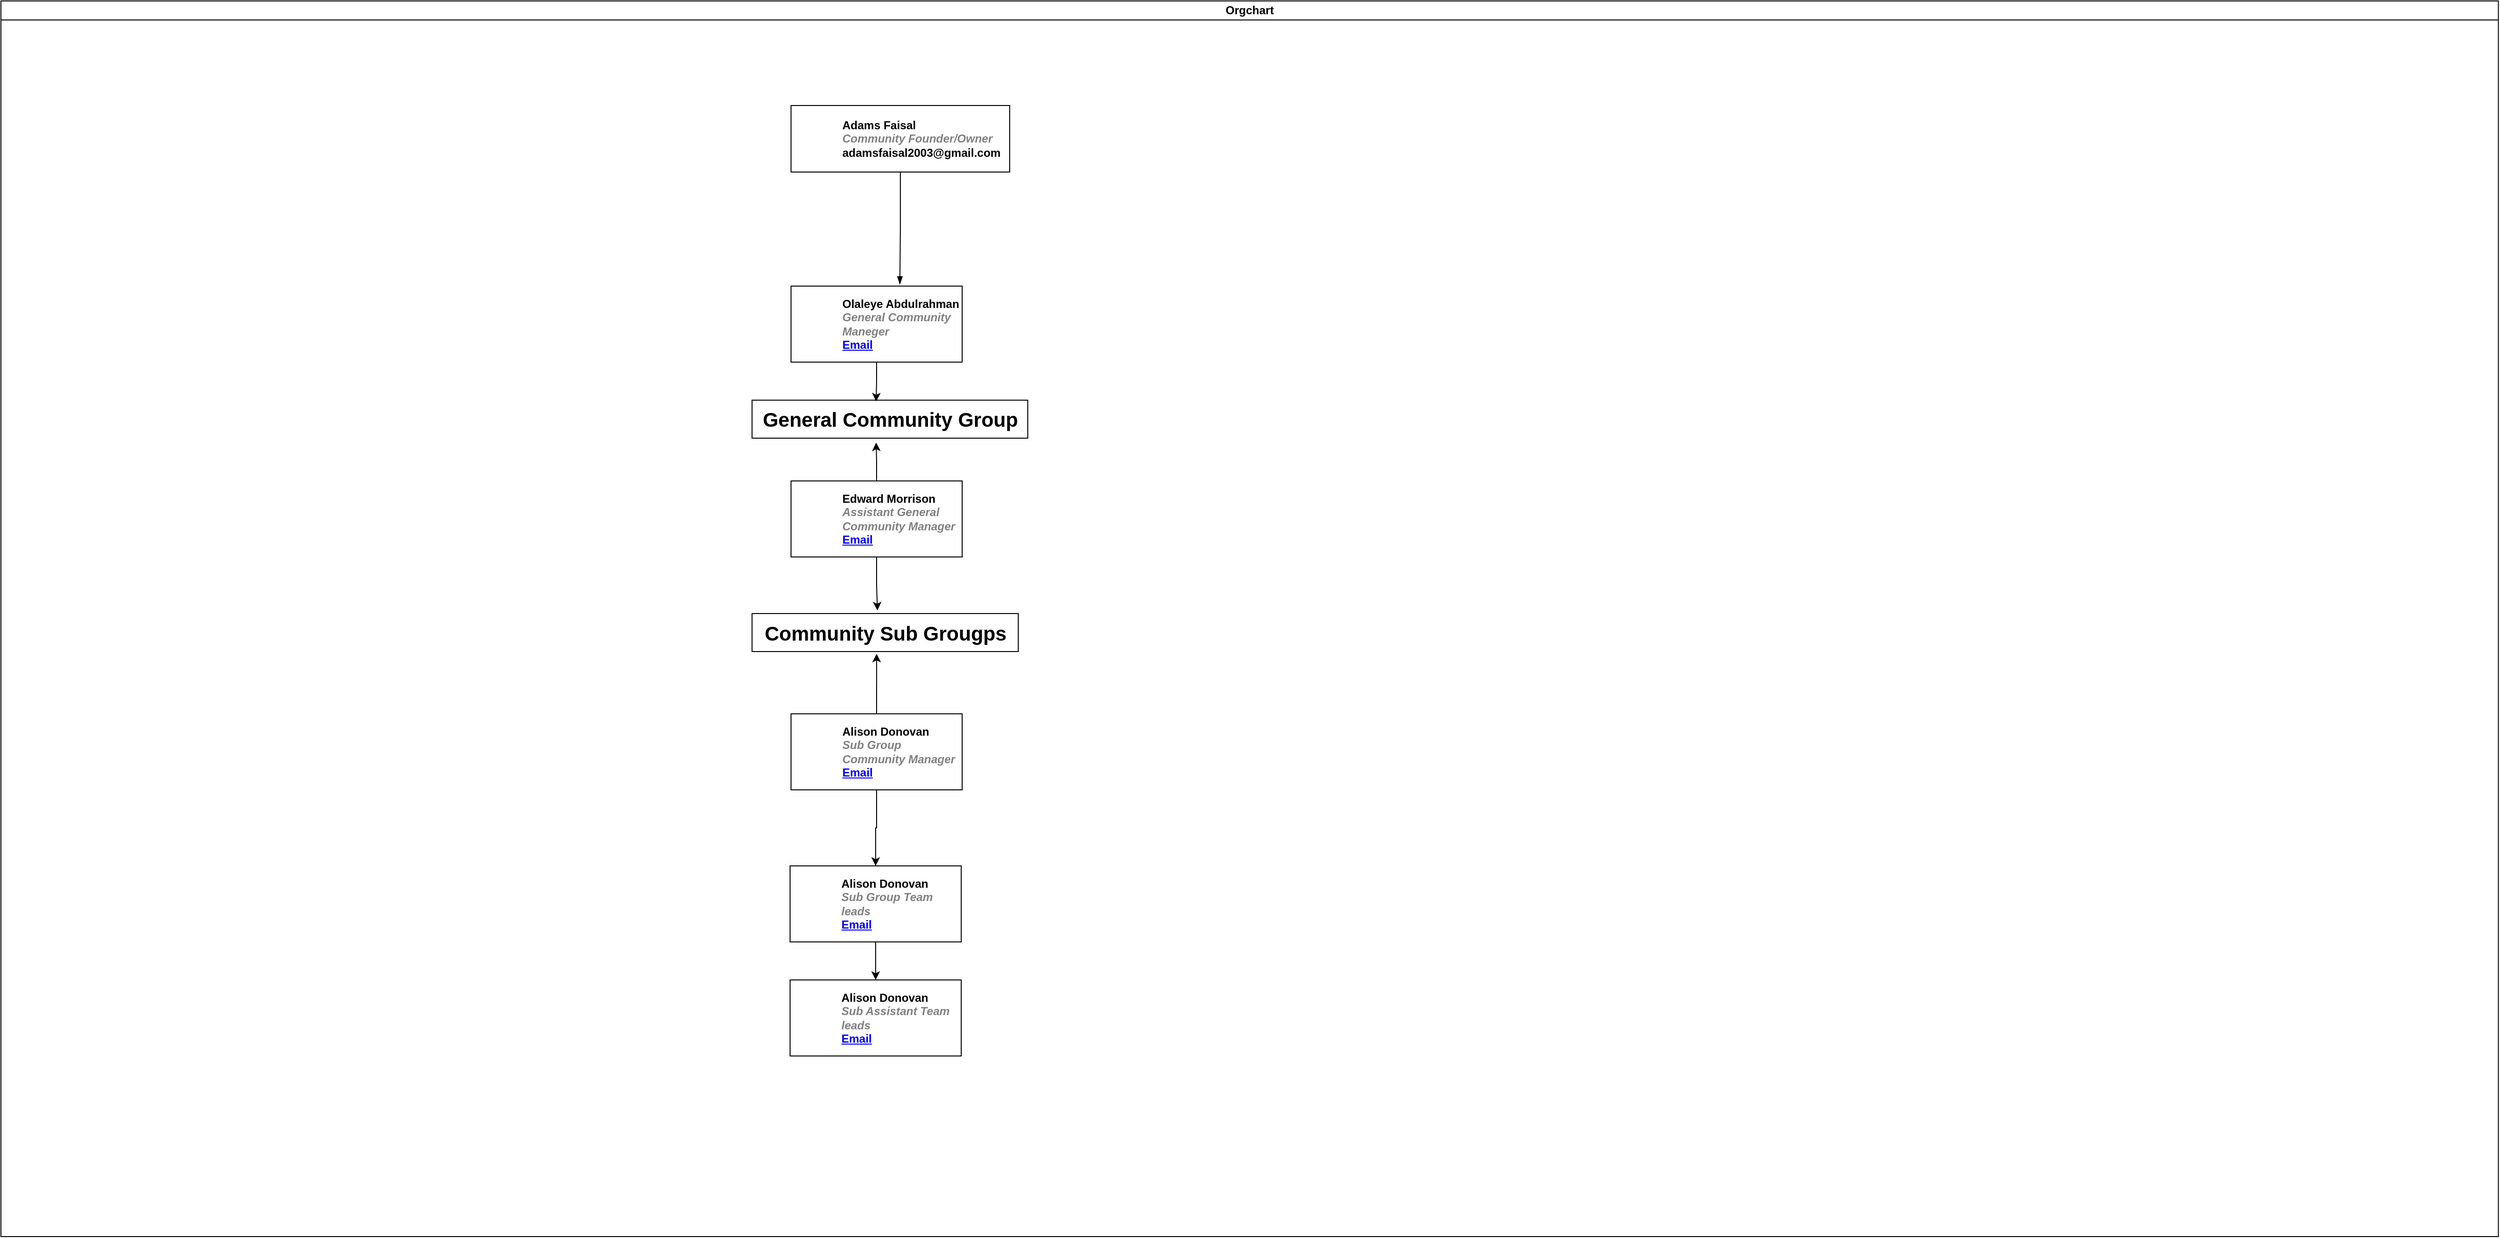<mxfile version="21.6.8" type="github">
  <diagram id="prtHgNgQTEPvFCAcTncT" name="Page-1">
    <mxGraphModel dx="2227" dy="1944" grid="1" gridSize="10" guides="1" tooltips="1" connect="1" arrows="1" fold="1" page="1" pageScale="1" pageWidth="827" pageHeight="1169" math="0" shadow="0">
      <root>
        <mxCell id="0" />
        <mxCell id="1" parent="0" />
        <mxCell id="dNxyNK7c78bLwvsdeMH5-11" value="Orgchart" style="swimlane;html=1;startSize=20;horizontal=1;containerType=tree;glass=0;aspect=fixed;gradientColor=none;swimlaneFillColor=none;" parent="1" vertex="1">
          <mxGeometry x="-370" y="-70" width="2626.8" height="1300" as="geometry" />
        </mxCell>
        <UserObject label="Adams Faisal&lt;br&gt;&lt;font color=&quot;#808080&quot;&gt;&lt;i&gt;Community Founder/Owner&lt;/i&gt;&lt;/font&gt;&lt;br&gt;adamsfaisal2003@gmail.com" name="Tessa Miller" position="CFO" location="Office 1" email="me@example.com" placeholders="1" link="https://www.draw.io" id="dNxyNK7c78bLwvsdeMH5-12">
          <mxCell style="label;image=https://cdn3.iconfinder.com/data/icons/user-avatars-1/512/users-3-128.png;whiteSpace=wrap;html=1;rounded=0;glass=0;treeMoving=1;treeFolding=1;" parent="dNxyNK7c78bLwvsdeMH5-11" vertex="1">
            <mxGeometry x="831" y="110" width="230" height="70" as="geometry" />
          </mxCell>
        </UserObject>
        <mxCell id="Wzb5SHQhx_5e0W50M0eX-6" style="edgeStyle=orthogonalEdgeStyle;rounded=0;orthogonalLoop=1;jettySize=auto;html=1;exitX=0.5;exitY=0;exitDx=0;exitDy=0;entryX=0.45;entryY=1.115;entryDx=0;entryDy=0;entryPerimeter=0;" edge="1" parent="dNxyNK7c78bLwvsdeMH5-11" source="dNxyNK7c78bLwvsdeMH5-14" target="Wzb5SHQhx_5e0W50M0eX-2">
          <mxGeometry relative="1" as="geometry">
            <Array as="points">
              <mxPoint x="921" y="483" />
            </Array>
          </mxGeometry>
        </mxCell>
        <mxCell id="Wzb5SHQhx_5e0W50M0eX-12" style="edgeStyle=orthogonalEdgeStyle;rounded=0;orthogonalLoop=1;jettySize=auto;html=1;exitX=0.5;exitY=1;exitDx=0;exitDy=0;entryX=0.471;entryY=-0.082;entryDx=0;entryDy=0;entryPerimeter=0;" edge="1" parent="dNxyNK7c78bLwvsdeMH5-11" source="dNxyNK7c78bLwvsdeMH5-14" target="Wzb5SHQhx_5e0W50M0eX-11">
          <mxGeometry relative="1" as="geometry" />
        </mxCell>
        <UserObject label="%name%&lt;br&gt;&lt;i style=&quot;&quot;&gt;&lt;font color=&quot;#808080&quot;&gt;Assistant&amp;nbsp;General Community Manager&lt;/font&gt;&lt;/i&gt;&lt;br&gt;&lt;a href=&quot;mailto:%email%&quot;&gt;Email&lt;/a&gt;" name="Edward Morrison" position="Brand Manager" location="Office 2" email="me@example.com" placeholders="1" link="https://www.draw.io" id="dNxyNK7c78bLwvsdeMH5-14">
          <mxCell style="label;image=https://cdn3.iconfinder.com/data/icons/user-avatars-1/512/users-10-3-128.png;whiteSpace=wrap;html=1;rounded=0;glass=0;treeFolding=1;treeMoving=1;" parent="dNxyNK7c78bLwvsdeMH5-11" vertex="1">
            <mxGeometry x="831" y="505" width="180" height="80" as="geometry" />
          </mxCell>
        </UserObject>
        <mxCell id="dNxyNK7c78bLwvsdeMH5-15" value="" style="endArrow=blockThin;endFill=1;fontSize=11;edgeStyle=elbowEdgeStyle;elbow=vertical;rounded=0;entryX=0.636;entryY=-0.022;entryDx=0;entryDy=0;entryPerimeter=0;" parent="dNxyNK7c78bLwvsdeMH5-11" source="dNxyNK7c78bLwvsdeMH5-12" target="dNxyNK7c78bLwvsdeMH5-16" edge="1">
          <mxGeometry relative="1" as="geometry" />
        </mxCell>
        <mxCell id="Wzb5SHQhx_5e0W50M0eX-5" style="edgeStyle=orthogonalEdgeStyle;rounded=0;orthogonalLoop=1;jettySize=auto;html=1;exitX=0.5;exitY=1;exitDx=0;exitDy=0;entryX=0.45;entryY=0.035;entryDx=0;entryDy=0;entryPerimeter=0;" edge="1" parent="dNxyNK7c78bLwvsdeMH5-11" source="dNxyNK7c78bLwvsdeMH5-16" target="Wzb5SHQhx_5e0W50M0eX-2">
          <mxGeometry relative="1" as="geometry" />
        </mxCell>
        <UserObject label="Olaleye Abdulrahman&lt;br&gt;&lt;font color=&quot;#808080&quot;&gt;&lt;i&gt;General Community Maneger&lt;/i&gt;&lt;/font&gt;&lt;br&gt;&lt;a href=&quot;mailto:%email%&quot;&gt;Email&lt;/a&gt;" name="Evan Valet" position="HR Director" location="Office 4" email="me@example.com" placeholders="1" link="https://www.draw.io" id="dNxyNK7c78bLwvsdeMH5-16">
          <mxCell style="label;image=https://cdn3.iconfinder.com/data/icons/user-avatars-1/512/users-9-2-128.png;whiteSpace=wrap;html=1;rounded=0;glass=0;treeFolding=1;treeMoving=1;" parent="dNxyNK7c78bLwvsdeMH5-11" vertex="1">
            <mxGeometry x="831" y="300" width="180" height="80" as="geometry" />
          </mxCell>
        </UserObject>
        <mxCell id="Wzb5SHQhx_5e0W50M0eX-2" value="&lt;b&gt;&lt;font style=&quot;font-size: 21px;&quot;&gt;General Community Group&lt;/font&gt;&lt;/b&gt;" style="text;html=1;align=center;verticalAlign=middle;resizable=1;points=[];autosize=1;strokeColor=default;fillColor=none;movable=1;rotatable=1;deletable=1;editable=1;locked=0;connectable=1;rounded=0;" vertex="1" parent="dNxyNK7c78bLwvsdeMH5-11">
          <mxGeometry x="790" y="420" width="290" height="40" as="geometry" />
        </mxCell>
        <mxCell id="Wzb5SHQhx_5e0W50M0eX-14" style="edgeStyle=orthogonalEdgeStyle;rounded=0;orthogonalLoop=1;jettySize=auto;html=1;exitX=0.5;exitY=0;exitDx=0;exitDy=0;entryX=0.468;entryY=1.058;entryDx=0;entryDy=0;entryPerimeter=0;" edge="1" parent="dNxyNK7c78bLwvsdeMH5-11" source="dNxyNK7c78bLwvsdeMH5-18" target="Wzb5SHQhx_5e0W50M0eX-11">
          <mxGeometry relative="1" as="geometry">
            <mxPoint x="920" y="710" as="targetPoint" />
          </mxGeometry>
        </mxCell>
        <mxCell id="Wzb5SHQhx_5e0W50M0eX-15" style="edgeStyle=orthogonalEdgeStyle;rounded=0;orthogonalLoop=1;jettySize=auto;html=1;exitX=0.5;exitY=1;exitDx=0;exitDy=0;entryX=0.5;entryY=0;entryDx=0;entryDy=0;" edge="1" parent="dNxyNK7c78bLwvsdeMH5-11" source="dNxyNK7c78bLwvsdeMH5-18" target="Wzb5SHQhx_5e0W50M0eX-10">
          <mxGeometry relative="1" as="geometry" />
        </mxCell>
        <UserObject label="%name%&lt;br&gt;&lt;i style=&quot;color: gray&quot;&gt;Sub Group Community Manager&lt;/i&gt;&lt;br&gt;&lt;a href=&quot;mailto:%email%&quot;&gt;Email&lt;/a&gt;" name="Alison Donovan" position="System Admin" location="Office 3" email="me@example.com" placeholders="1" link="https://www.draw.io" id="dNxyNK7c78bLwvsdeMH5-18">
          <mxCell style="label;image=https://cdn3.iconfinder.com/data/icons/user-avatars-1/512/users-2-128.png;whiteSpace=wrap;html=1;rounded=0;glass=0;" parent="dNxyNK7c78bLwvsdeMH5-11" vertex="1">
            <mxGeometry x="831" y="750" width="180" height="80" as="geometry" />
          </mxCell>
        </UserObject>
        <UserObject label="%name%&lt;br&gt;&lt;font color=&quot;#808080&quot;&gt;&lt;i&gt;Sub Group Team leads&lt;/i&gt;&lt;/font&gt;&lt;br&gt;&lt;a href=&quot;mailto:%email%&quot;&gt;Email&lt;/a&gt;" name="Alison Donovan" position="System Admin" location="Office 3" email="me@example.com" placeholders="1" link="https://www.draw.io" id="Wzb5SHQhx_5e0W50M0eX-10">
          <mxCell style="label;image=https://cdn3.iconfinder.com/data/icons/user-avatars-1/512/users-2-128.png;whiteSpace=wrap;html=1;rounded=0;glass=0;" vertex="1" parent="dNxyNK7c78bLwvsdeMH5-11">
            <mxGeometry x="830" y="910" width="180" height="80" as="geometry" />
          </mxCell>
        </UserObject>
        <mxCell id="Wzb5SHQhx_5e0W50M0eX-11" value="&lt;b&gt;&lt;font style=&quot;font-size: 21px;&quot;&gt;Community Sub Grougps&lt;/font&gt;&lt;/b&gt;" style="text;html=1;align=center;verticalAlign=middle;resizable=0;points=[];autosize=1;strokeColor=default;fillColor=none;" vertex="1" parent="dNxyNK7c78bLwvsdeMH5-11">
          <mxGeometry x="790" y="644.5" width="280" height="40" as="geometry" />
        </mxCell>
        <mxCell id="Wzb5SHQhx_5e0W50M0eX-34" style="edgeStyle=orthogonalEdgeStyle;rounded=0;orthogonalLoop=1;jettySize=auto;html=1;exitX=0.5;exitY=1;exitDx=0;exitDy=0;entryX=0.5;entryY=0;entryDx=0;entryDy=0;" edge="1" target="Wzb5SHQhx_5e0W50M0eX-35" source="Wzb5SHQhx_5e0W50M0eX-10" parent="dNxyNK7c78bLwvsdeMH5-11">
          <mxGeometry relative="1" as="geometry">
            <mxPoint x="551" y="760" as="sourcePoint" />
          </mxGeometry>
        </mxCell>
        <UserObject label="%name%&lt;br&gt;&lt;font color=&quot;#808080&quot;&gt;&lt;i&gt;Sub Assistant Team leads&lt;/i&gt;&lt;/font&gt;&lt;br&gt;&lt;a href=&quot;mailto:%email%&quot;&gt;Email&lt;/a&gt;" name="Alison Donovan" position="System Admin" location="Office 3" email="me@example.com" placeholders="1" link="https://www.draw.io" id="Wzb5SHQhx_5e0W50M0eX-35">
          <mxCell style="label;image=https://cdn3.iconfinder.com/data/icons/user-avatars-1/512/users-2-128.png;whiteSpace=wrap;html=1;rounded=0;glass=0;" vertex="1" parent="dNxyNK7c78bLwvsdeMH5-11">
            <mxGeometry x="830" y="1030" width="180" height="80" as="geometry" />
          </mxCell>
        </UserObject>
      </root>
    </mxGraphModel>
  </diagram>
</mxfile>
